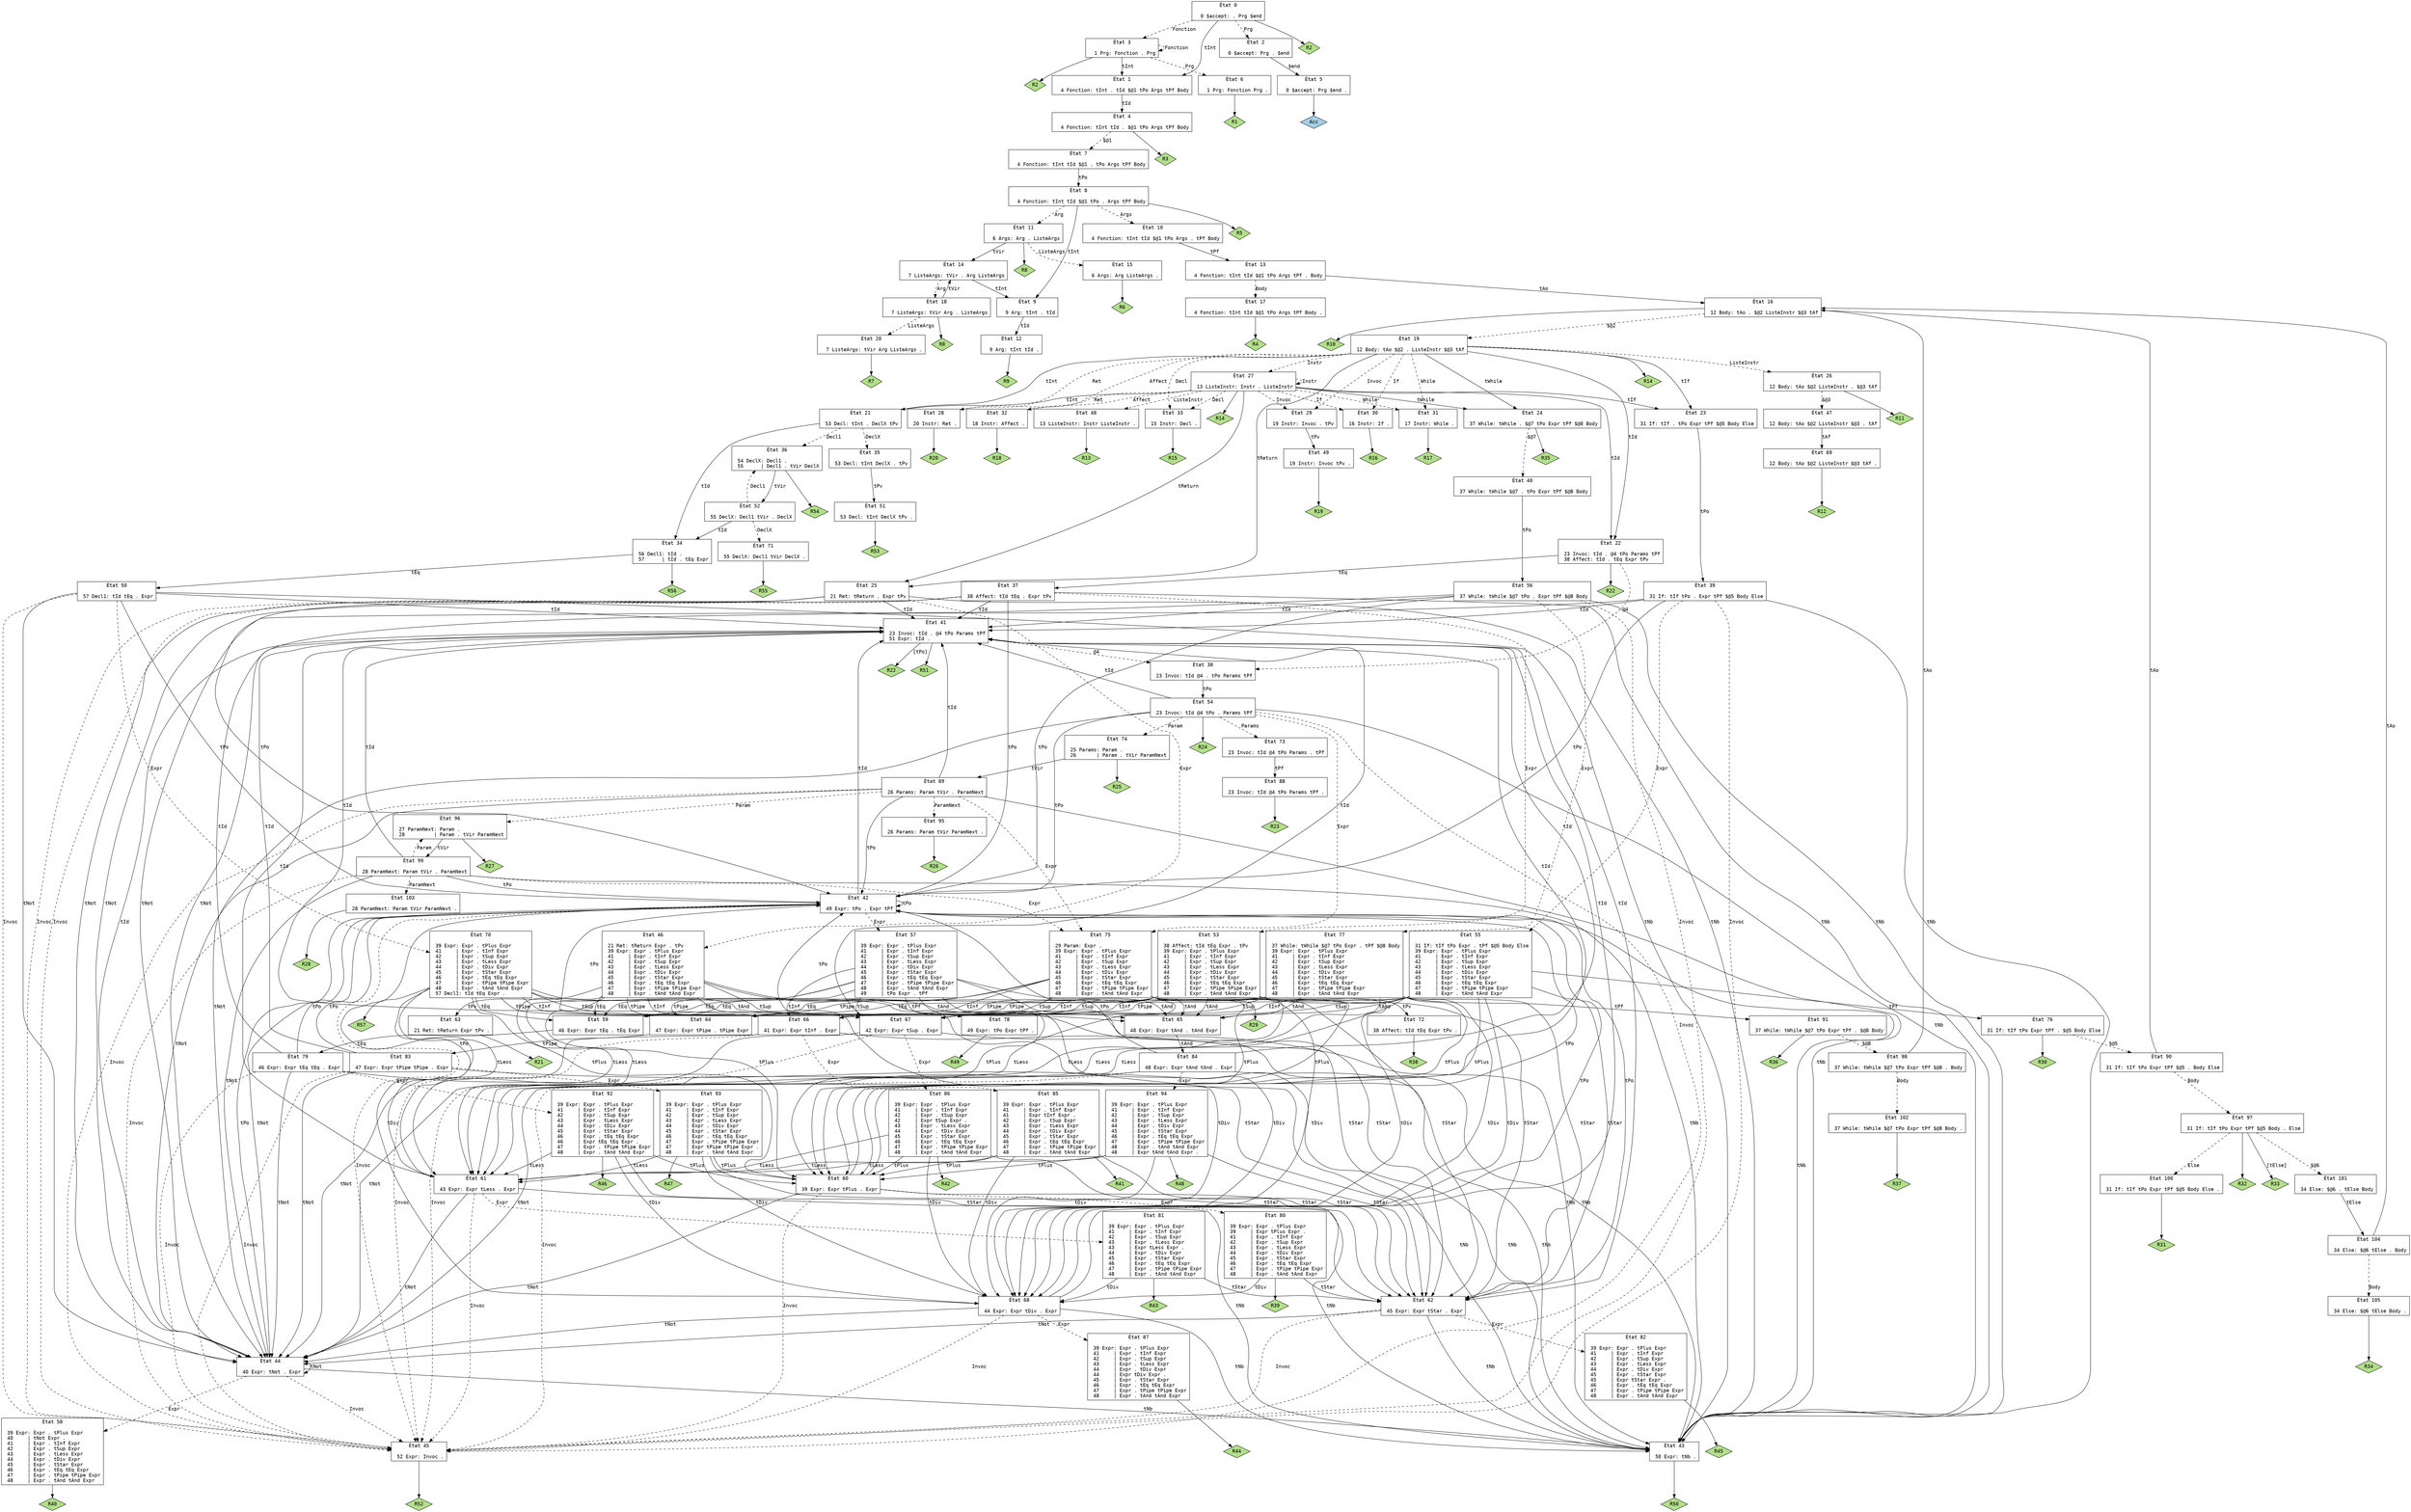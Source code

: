 // Produit par GNU Bison 3.0.4.
// Rapporter les bugs à <bug-bison@gnu.org>.
// Page d'accueil: <http://www.gnu.org/software/bison/>.

digraph "syntaxe.y"
{
  node [fontname = courier, shape = box, colorscheme = paired6]
  edge [fontname = courier]

  0 [label="État 0\n\l  0 $accept: . Prg $end\l"]
  0 -> 1 [style=solid label="tInt"]
  0 -> 2 [style=dashed label="Prg"]
  0 -> 3 [style=dashed label="Fonction"]
  0 -> "0R2" [style=solid]
 "0R2" [label="R2", fillcolor=3, shape=diamond, style=filled]
  1 [label="État 1\n\l  4 Fonction: tInt . tId $@1 tPo Args tPf Body\l"]
  1 -> 4 [style=solid label="tId"]
  2 [label="État 2\n\l  0 $accept: Prg . $end\l"]
  2 -> 5 [style=solid label="$end"]
  3 [label="État 3\n\l  1 Prg: Fonction . Prg\l"]
  3 -> 1 [style=solid label="tInt"]
  3 -> 6 [style=dashed label="Prg"]
  3 -> 3 [style=dashed label="Fonction"]
  3 -> "3R2" [style=solid]
 "3R2" [label="R2", fillcolor=3, shape=diamond, style=filled]
  4 [label="État 4\n\l  4 Fonction: tInt tId . $@1 tPo Args tPf Body\l"]
  4 -> 7 [style=dashed label="$@1"]
  4 -> "4R3" [style=solid]
 "4R3" [label="R3", fillcolor=3, shape=diamond, style=filled]
  5 [label="État 5\n\l  0 $accept: Prg $end .\l"]
  5 -> "5R0" [style=solid]
 "5R0" [label="Acc", fillcolor=1, shape=diamond, style=filled]
  6 [label="État 6\n\l  1 Prg: Fonction Prg .\l"]
  6 -> "6R1" [style=solid]
 "6R1" [label="R1", fillcolor=3, shape=diamond, style=filled]
  7 [label="État 7\n\l  4 Fonction: tInt tId $@1 . tPo Args tPf Body\l"]
  7 -> 8 [style=solid label="tPo"]
  8 [label="État 8\n\l  4 Fonction: tInt tId $@1 tPo . Args tPf Body\l"]
  8 -> 9 [style=solid label="tInt"]
  8 -> 10 [style=dashed label="Args"]
  8 -> 11 [style=dashed label="Arg"]
  8 -> "8R5" [style=solid]
 "8R5" [label="R5", fillcolor=3, shape=diamond, style=filled]
  9 [label="État 9\n\l  9 Arg: tInt . tId\l"]
  9 -> 12 [style=solid label="tId"]
  10 [label="État 10\n\l  4 Fonction: tInt tId $@1 tPo Args . tPf Body\l"]
  10 -> 13 [style=solid label="tPf"]
  11 [label="État 11\n\l  6 Args: Arg . ListeArgs\l"]
  11 -> 14 [style=solid label="tVir"]
  11 -> 15 [style=dashed label="ListeArgs"]
  11 -> "11R8" [style=solid]
 "11R8" [label="R8", fillcolor=3, shape=diamond, style=filled]
  12 [label="État 12\n\l  9 Arg: tInt tId .\l"]
  12 -> "12R9" [style=solid]
 "12R9" [label="R9", fillcolor=3, shape=diamond, style=filled]
  13 [label="État 13\n\l  4 Fonction: tInt tId $@1 tPo Args tPf . Body\l"]
  13 -> 16 [style=solid label="tAo"]
  13 -> 17 [style=dashed label="Body"]
  14 [label="État 14\n\l  7 ListeArgs: tVir . Arg ListeArgs\l"]
  14 -> 9 [style=solid label="tInt"]
  14 -> 18 [style=dashed label="Arg"]
  15 [label="État 15\n\l  6 Args: Arg ListeArgs .\l"]
  15 -> "15R6" [style=solid]
 "15R6" [label="R6", fillcolor=3, shape=diamond, style=filled]
  16 [label="État 16\n\l 12 Body: tAo . $@2 ListeInstr $@3 tAf\l"]
  16 -> 19 [style=dashed label="$@2"]
  16 -> "16R10" [style=solid]
 "16R10" [label="R10", fillcolor=3, shape=diamond, style=filled]
  17 [label="État 17\n\l  4 Fonction: tInt tId $@1 tPo Args tPf Body .\l"]
  17 -> "17R4" [style=solid]
 "17R4" [label="R4", fillcolor=3, shape=diamond, style=filled]
  18 [label="État 18\n\l  7 ListeArgs: tVir Arg . ListeArgs\l"]
  18 -> 14 [style=solid label="tVir"]
  18 -> 20 [style=dashed label="ListeArgs"]
  18 -> "18R8" [style=solid]
 "18R8" [label="R8", fillcolor=3, shape=diamond, style=filled]
  19 [label="État 19\n\l 12 Body: tAo $@2 . ListeInstr $@3 tAf\l"]
  19 -> 21 [style=solid label="tInt"]
  19 -> 22 [style=solid label="tId"]
  19 -> 23 [style=solid label="tIf"]
  19 -> 24 [style=solid label="tWhile"]
  19 -> 25 [style=solid label="tReturn"]
  19 -> 26 [style=dashed label="ListeInstr"]
  19 -> 27 [style=dashed label="Instr"]
  19 -> 28 [style=dashed label="Ret"]
  19 -> 29 [style=dashed label="Invoc"]
  19 -> 30 [style=dashed label="If"]
  19 -> 31 [style=dashed label="While"]
  19 -> 32 [style=dashed label="Affect"]
  19 -> 33 [style=dashed label="Decl"]
  19 -> "19R14" [style=solid]
 "19R14" [label="R14", fillcolor=3, shape=diamond, style=filled]
  20 [label="État 20\n\l  7 ListeArgs: tVir Arg ListeArgs .\l"]
  20 -> "20R7" [style=solid]
 "20R7" [label="R7", fillcolor=3, shape=diamond, style=filled]
  21 [label="État 21\n\l 53 Decl: tInt . DeclX tPv\l"]
  21 -> 34 [style=solid label="tId"]
  21 -> 35 [style=dashed label="DeclX"]
  21 -> 36 [style=dashed label="Decl1"]
  22 [label="État 22\n\l 23 Invoc: tId . @4 tPo Params tPf\l 38 Affect: tId . tEq Expr tPv\l"]
  22 -> 37 [style=solid label="tEq"]
  22 -> 38 [style=dashed label="@4"]
  22 -> "22R22" [style=solid]
 "22R22" [label="R22", fillcolor=3, shape=diamond, style=filled]
  23 [label="État 23\n\l 31 If: tIf . tPo Expr tPf $@5 Body Else\l"]
  23 -> 39 [style=solid label="tPo"]
  24 [label="État 24\n\l 37 While: tWhile . $@7 tPo Expr tPf $@8 Body\l"]
  24 -> 40 [style=dashed label="$@7"]
  24 -> "24R35" [style=solid]
 "24R35" [label="R35", fillcolor=3, shape=diamond, style=filled]
  25 [label="État 25\n\l 21 Ret: tReturn . Expr tPv\l"]
  25 -> 41 [style=solid label="tId"]
  25 -> 42 [style=solid label="tPo"]
  25 -> 43 [style=solid label="tNb"]
  25 -> 44 [style=solid label="tNot"]
  25 -> 45 [style=dashed label="Invoc"]
  25 -> 46 [style=dashed label="Expr"]
  26 [label="État 26\n\l 12 Body: tAo $@2 ListeInstr . $@3 tAf\l"]
  26 -> 47 [style=dashed label="$@3"]
  26 -> "26R11" [style=solid]
 "26R11" [label="R11", fillcolor=3, shape=diamond, style=filled]
  27 [label="État 27\n\l 13 ListeInstr: Instr . ListeInstr\l"]
  27 -> 21 [style=solid label="tInt"]
  27 -> 22 [style=solid label="tId"]
  27 -> 23 [style=solid label="tIf"]
  27 -> 24 [style=solid label="tWhile"]
  27 -> 25 [style=solid label="tReturn"]
  27 -> 48 [style=dashed label="ListeInstr"]
  27 -> 27 [style=dashed label="Instr"]
  27 -> 28 [style=dashed label="Ret"]
  27 -> 29 [style=dashed label="Invoc"]
  27 -> 30 [style=dashed label="If"]
  27 -> 31 [style=dashed label="While"]
  27 -> 32 [style=dashed label="Affect"]
  27 -> 33 [style=dashed label="Decl"]
  27 -> "27R14" [style=solid]
 "27R14" [label="R14", fillcolor=3, shape=diamond, style=filled]
  28 [label="État 28\n\l 20 Instr: Ret .\l"]
  28 -> "28R20" [style=solid]
 "28R20" [label="R20", fillcolor=3, shape=diamond, style=filled]
  29 [label="État 29\n\l 19 Instr: Invoc . tPv\l"]
  29 -> 49 [style=solid label="tPv"]
  30 [label="État 30\n\l 16 Instr: If .\l"]
  30 -> "30R16" [style=solid]
 "30R16" [label="R16", fillcolor=3, shape=diamond, style=filled]
  31 [label="État 31\n\l 17 Instr: While .\l"]
  31 -> "31R17" [style=solid]
 "31R17" [label="R17", fillcolor=3, shape=diamond, style=filled]
  32 [label="État 32\n\l 18 Instr: Affect .\l"]
  32 -> "32R18" [style=solid]
 "32R18" [label="R18", fillcolor=3, shape=diamond, style=filled]
  33 [label="État 33\n\l 15 Instr: Decl .\l"]
  33 -> "33R15" [style=solid]
 "33R15" [label="R15", fillcolor=3, shape=diamond, style=filled]
  34 [label="État 34\n\l 56 Decl1: tId .\l 57      | tId . tEq Expr\l"]
  34 -> 50 [style=solid label="tEq"]
  34 -> "34R56" [style=solid]
 "34R56" [label="R56", fillcolor=3, shape=diamond, style=filled]
  35 [label="État 35\n\l 53 Decl: tInt DeclX . tPv\l"]
  35 -> 51 [style=solid label="tPv"]
  36 [label="État 36\n\l 54 DeclX: Decl1 .\l 55      | Decl1 . tVir DeclX\l"]
  36 -> 52 [style=solid label="tVir"]
  36 -> "36R54" [style=solid]
 "36R54" [label="R54", fillcolor=3, shape=diamond, style=filled]
  37 [label="État 37\n\l 38 Affect: tId tEq . Expr tPv\l"]
  37 -> 41 [style=solid label="tId"]
  37 -> 42 [style=solid label="tPo"]
  37 -> 43 [style=solid label="tNb"]
  37 -> 44 [style=solid label="tNot"]
  37 -> 45 [style=dashed label="Invoc"]
  37 -> 53 [style=dashed label="Expr"]
  38 [label="État 38\n\l 23 Invoc: tId @4 . tPo Params tPf\l"]
  38 -> 54 [style=solid label="tPo"]
  39 [label="État 39\n\l 31 If: tIf tPo . Expr tPf $@5 Body Else\l"]
  39 -> 41 [style=solid label="tId"]
  39 -> 42 [style=solid label="tPo"]
  39 -> 43 [style=solid label="tNb"]
  39 -> 44 [style=solid label="tNot"]
  39 -> 45 [style=dashed label="Invoc"]
  39 -> 55 [style=dashed label="Expr"]
  40 [label="État 40\n\l 37 While: tWhile $@7 . tPo Expr tPf $@8 Body\l"]
  40 -> 56 [style=solid label="tPo"]
  41 [label="État 41\n\l 23 Invoc: tId . @4 tPo Params tPf\l 51 Expr: tId .\l"]
  41 -> 38 [style=dashed label="@4"]
  41 -> "41R22" [label="[tPo]", style=solid]
 "41R22" [label="R22", fillcolor=3, shape=diamond, style=filled]
  41 -> "41R51" [style=solid]
 "41R51" [label="R51", fillcolor=3, shape=diamond, style=filled]
  42 [label="État 42\n\l 49 Expr: tPo . Expr tPf\l"]
  42 -> 41 [style=solid label="tId"]
  42 -> 42 [style=solid label="tPo"]
  42 -> 43 [style=solid label="tNb"]
  42 -> 44 [style=solid label="tNot"]
  42 -> 45 [style=dashed label="Invoc"]
  42 -> 57 [style=dashed label="Expr"]
  43 [label="État 43\n\l 50 Expr: tNb .\l"]
  43 -> "43R50" [style=solid]
 "43R50" [label="R50", fillcolor=3, shape=diamond, style=filled]
  44 [label="État 44\n\l 40 Expr: tNot . Expr\l"]
  44 -> 41 [style=solid label="tId"]
  44 -> 42 [style=solid label="tPo"]
  44 -> 43 [style=solid label="tNb"]
  44 -> 44 [style=solid label="tNot"]
  44 -> 45 [style=dashed label="Invoc"]
  44 -> 58 [style=dashed label="Expr"]
  45 [label="État 45\n\l 52 Expr: Invoc .\l"]
  45 -> "45R52" [style=solid]
 "45R52" [label="R52", fillcolor=3, shape=diamond, style=filled]
  46 [label="État 46\n\l 21 Ret: tReturn Expr . tPv\l 39 Expr: Expr . tPlus Expr\l 41     | Expr . tInf Expr\l 42     | Expr . tSup Expr\l 43     | Expr . tLess Expr\l 44     | Expr . tDiv Expr\l 45     | Expr . tStar Expr\l 46     | Expr . tEq tEq Expr\l 47     | Expr . tPipe tPipe Expr\l 48     | Expr . tAnd tAnd Expr\l"]
  46 -> 59 [style=solid label="tEq"]
  46 -> 60 [style=solid label="tPlus"]
  46 -> 61 [style=solid label="tLess"]
  46 -> 62 [style=solid label="tStar"]
  46 -> 63 [style=solid label="tPv"]
  46 -> 64 [style=solid label="tPipe"]
  46 -> 65 [style=solid label="tAnd"]
  46 -> 66 [style=solid label="tInf"]
  46 -> 67 [style=solid label="tSup"]
  46 -> 68 [style=solid label="tDiv"]
  47 [label="État 47\n\l 12 Body: tAo $@2 ListeInstr $@3 . tAf\l"]
  47 -> 69 [style=solid label="tAf"]
  48 [label="État 48\n\l 13 ListeInstr: Instr ListeInstr .\l"]
  48 -> "48R13" [style=solid]
 "48R13" [label="R13", fillcolor=3, shape=diamond, style=filled]
  49 [label="État 49\n\l 19 Instr: Invoc tPv .\l"]
  49 -> "49R19" [style=solid]
 "49R19" [label="R19", fillcolor=3, shape=diamond, style=filled]
  50 [label="État 50\n\l 57 Decl1: tId tEq . Expr\l"]
  50 -> 41 [style=solid label="tId"]
  50 -> 42 [style=solid label="tPo"]
  50 -> 43 [style=solid label="tNb"]
  50 -> 44 [style=solid label="tNot"]
  50 -> 45 [style=dashed label="Invoc"]
  50 -> 70 [style=dashed label="Expr"]
  51 [label="État 51\n\l 53 Decl: tInt DeclX tPv .\l"]
  51 -> "51R53" [style=solid]
 "51R53" [label="R53", fillcolor=3, shape=diamond, style=filled]
  52 [label="État 52\n\l 55 DeclX: Decl1 tVir . DeclX\l"]
  52 -> 34 [style=solid label="tId"]
  52 -> 71 [style=dashed label="DeclX"]
  52 -> 36 [style=dashed label="Decl1"]
  53 [label="État 53\n\l 38 Affect: tId tEq Expr . tPv\l 39 Expr: Expr . tPlus Expr\l 41     | Expr . tInf Expr\l 42     | Expr . tSup Expr\l 43     | Expr . tLess Expr\l 44     | Expr . tDiv Expr\l 45     | Expr . tStar Expr\l 46     | Expr . tEq tEq Expr\l 47     | Expr . tPipe tPipe Expr\l 48     | Expr . tAnd tAnd Expr\l"]
  53 -> 59 [style=solid label="tEq"]
  53 -> 60 [style=solid label="tPlus"]
  53 -> 61 [style=solid label="tLess"]
  53 -> 62 [style=solid label="tStar"]
  53 -> 72 [style=solid label="tPv"]
  53 -> 64 [style=solid label="tPipe"]
  53 -> 65 [style=solid label="tAnd"]
  53 -> 66 [style=solid label="tInf"]
  53 -> 67 [style=solid label="tSup"]
  53 -> 68 [style=solid label="tDiv"]
  54 [label="État 54\n\l 23 Invoc: tId @4 tPo . Params tPf\l"]
  54 -> 41 [style=solid label="tId"]
  54 -> 42 [style=solid label="tPo"]
  54 -> 43 [style=solid label="tNb"]
  54 -> 44 [style=solid label="tNot"]
  54 -> 45 [style=dashed label="Invoc"]
  54 -> 73 [style=dashed label="Params"]
  54 -> 74 [style=dashed label="Param"]
  54 -> 75 [style=dashed label="Expr"]
  54 -> "54R24" [style=solid]
 "54R24" [label="R24", fillcolor=3, shape=diamond, style=filled]
  55 [label="État 55\n\l 31 If: tIf tPo Expr . tPf $@5 Body Else\l 39 Expr: Expr . tPlus Expr\l 41     | Expr . tInf Expr\l 42     | Expr . tSup Expr\l 43     | Expr . tLess Expr\l 44     | Expr . tDiv Expr\l 45     | Expr . tStar Expr\l 46     | Expr . tEq tEq Expr\l 47     | Expr . tPipe tPipe Expr\l 48     | Expr . tAnd tAnd Expr\l"]
  55 -> 76 [style=solid label="tPf"]
  55 -> 59 [style=solid label="tEq"]
  55 -> 60 [style=solid label="tPlus"]
  55 -> 61 [style=solid label="tLess"]
  55 -> 62 [style=solid label="tStar"]
  55 -> 64 [style=solid label="tPipe"]
  55 -> 65 [style=solid label="tAnd"]
  55 -> 66 [style=solid label="tInf"]
  55 -> 67 [style=solid label="tSup"]
  55 -> 68 [style=solid label="tDiv"]
  56 [label="État 56\n\l 37 While: tWhile $@7 tPo . Expr tPf $@8 Body\l"]
  56 -> 41 [style=solid label="tId"]
  56 -> 42 [style=solid label="tPo"]
  56 -> 43 [style=solid label="tNb"]
  56 -> 44 [style=solid label="tNot"]
  56 -> 45 [style=dashed label="Invoc"]
  56 -> 77 [style=dashed label="Expr"]
  57 [label="État 57\n\l 39 Expr: Expr . tPlus Expr\l 41     | Expr . tInf Expr\l 42     | Expr . tSup Expr\l 43     | Expr . tLess Expr\l 44     | Expr . tDiv Expr\l 45     | Expr . tStar Expr\l 46     | Expr . tEq tEq Expr\l 47     | Expr . tPipe tPipe Expr\l 48     | Expr . tAnd tAnd Expr\l 49     | tPo Expr . tPf\l"]
  57 -> 78 [style=solid label="tPf"]
  57 -> 59 [style=solid label="tEq"]
  57 -> 60 [style=solid label="tPlus"]
  57 -> 61 [style=solid label="tLess"]
  57 -> 62 [style=solid label="tStar"]
  57 -> 64 [style=solid label="tPipe"]
  57 -> 65 [style=solid label="tAnd"]
  57 -> 66 [style=solid label="tInf"]
  57 -> 67 [style=solid label="tSup"]
  57 -> 68 [style=solid label="tDiv"]
  58 [label="État 58\n\l 39 Expr: Expr . tPlus Expr\l 40     | tNot Expr .\l 41     | Expr . tInf Expr\l 42     | Expr . tSup Expr\l 43     | Expr . tLess Expr\l 44     | Expr . tDiv Expr\l 45     | Expr . tStar Expr\l 46     | Expr . tEq tEq Expr\l 47     | Expr . tPipe tPipe Expr\l 48     | Expr . tAnd tAnd Expr\l"]
  58 -> "58R40" [style=solid]
 "58R40" [label="R40", fillcolor=3, shape=diamond, style=filled]
  59 [label="État 59\n\l 46 Expr: Expr tEq . tEq Expr\l"]
  59 -> 79 [style=solid label="tEq"]
  60 [label="État 60\n\l 39 Expr: Expr tPlus . Expr\l"]
  60 -> 41 [style=solid label="tId"]
  60 -> 42 [style=solid label="tPo"]
  60 -> 43 [style=solid label="tNb"]
  60 -> 44 [style=solid label="tNot"]
  60 -> 45 [style=dashed label="Invoc"]
  60 -> 80 [style=dashed label="Expr"]
  61 [label="État 61\n\l 43 Expr: Expr tLess . Expr\l"]
  61 -> 41 [style=solid label="tId"]
  61 -> 42 [style=solid label="tPo"]
  61 -> 43 [style=solid label="tNb"]
  61 -> 44 [style=solid label="tNot"]
  61 -> 45 [style=dashed label="Invoc"]
  61 -> 81 [style=dashed label="Expr"]
  62 [label="État 62\n\l 45 Expr: Expr tStar . Expr\l"]
  62 -> 41 [style=solid label="tId"]
  62 -> 42 [style=solid label="tPo"]
  62 -> 43 [style=solid label="tNb"]
  62 -> 44 [style=solid label="tNot"]
  62 -> 45 [style=dashed label="Invoc"]
  62 -> 82 [style=dashed label="Expr"]
  63 [label="État 63\n\l 21 Ret: tReturn Expr tPv .\l"]
  63 -> "63R21" [style=solid]
 "63R21" [label="R21", fillcolor=3, shape=diamond, style=filled]
  64 [label="État 64\n\l 47 Expr: Expr tPipe . tPipe Expr\l"]
  64 -> 83 [style=solid label="tPipe"]
  65 [label="État 65\n\l 48 Expr: Expr tAnd . tAnd Expr\l"]
  65 -> 84 [style=solid label="tAnd"]
  66 [label="État 66\n\l 41 Expr: Expr tInf . Expr\l"]
  66 -> 41 [style=solid label="tId"]
  66 -> 42 [style=solid label="tPo"]
  66 -> 43 [style=solid label="tNb"]
  66 -> 44 [style=solid label="tNot"]
  66 -> 45 [style=dashed label="Invoc"]
  66 -> 85 [style=dashed label="Expr"]
  67 [label="État 67\n\l 42 Expr: Expr tSup . Expr\l"]
  67 -> 41 [style=solid label="tId"]
  67 -> 42 [style=solid label="tPo"]
  67 -> 43 [style=solid label="tNb"]
  67 -> 44 [style=solid label="tNot"]
  67 -> 45 [style=dashed label="Invoc"]
  67 -> 86 [style=dashed label="Expr"]
  68 [label="État 68\n\l 44 Expr: Expr tDiv . Expr\l"]
  68 -> 41 [style=solid label="tId"]
  68 -> 42 [style=solid label="tPo"]
  68 -> 43 [style=solid label="tNb"]
  68 -> 44 [style=solid label="tNot"]
  68 -> 45 [style=dashed label="Invoc"]
  68 -> 87 [style=dashed label="Expr"]
  69 [label="État 69\n\l 12 Body: tAo $@2 ListeInstr $@3 tAf .\l"]
  69 -> "69R12" [style=solid]
 "69R12" [label="R12", fillcolor=3, shape=diamond, style=filled]
  70 [label="État 70\n\l 39 Expr: Expr . tPlus Expr\l 41     | Expr . tInf Expr\l 42     | Expr . tSup Expr\l 43     | Expr . tLess Expr\l 44     | Expr . tDiv Expr\l 45     | Expr . tStar Expr\l 46     | Expr . tEq tEq Expr\l 47     | Expr . tPipe tPipe Expr\l 48     | Expr . tAnd tAnd Expr\l 57 Decl1: tId tEq Expr .\l"]
  70 -> 59 [style=solid label="tEq"]
  70 -> 60 [style=solid label="tPlus"]
  70 -> 61 [style=solid label="tLess"]
  70 -> 62 [style=solid label="tStar"]
  70 -> 64 [style=solid label="tPipe"]
  70 -> 65 [style=solid label="tAnd"]
  70 -> 66 [style=solid label="tInf"]
  70 -> 67 [style=solid label="tSup"]
  70 -> 68 [style=solid label="tDiv"]
  70 -> "70R57" [style=solid]
 "70R57" [label="R57", fillcolor=3, shape=diamond, style=filled]
  71 [label="État 71\n\l 55 DeclX: Decl1 tVir DeclX .\l"]
  71 -> "71R55" [style=solid]
 "71R55" [label="R55", fillcolor=3, shape=diamond, style=filled]
  72 [label="État 72\n\l 38 Affect: tId tEq Expr tPv .\l"]
  72 -> "72R38" [style=solid]
 "72R38" [label="R38", fillcolor=3, shape=diamond, style=filled]
  73 [label="État 73\n\l 23 Invoc: tId @4 tPo Params . tPf\l"]
  73 -> 88 [style=solid label="tPf"]
  74 [label="État 74\n\l 25 Params: Param .\l 26       | Param . tVir ParamNext\l"]
  74 -> 89 [style=solid label="tVir"]
  74 -> "74R25" [style=solid]
 "74R25" [label="R25", fillcolor=3, shape=diamond, style=filled]
  75 [label="État 75\n\l 29 Param: Expr .\l 39 Expr: Expr . tPlus Expr\l 41     | Expr . tInf Expr\l 42     | Expr . tSup Expr\l 43     | Expr . tLess Expr\l 44     | Expr . tDiv Expr\l 45     | Expr . tStar Expr\l 46     | Expr . tEq tEq Expr\l 47     | Expr . tPipe tPipe Expr\l 48     | Expr . tAnd tAnd Expr\l"]
  75 -> 59 [style=solid label="tEq"]
  75 -> 60 [style=solid label="tPlus"]
  75 -> 61 [style=solid label="tLess"]
  75 -> 62 [style=solid label="tStar"]
  75 -> 64 [style=solid label="tPipe"]
  75 -> 65 [style=solid label="tAnd"]
  75 -> 66 [style=solid label="tInf"]
  75 -> 67 [style=solid label="tSup"]
  75 -> 68 [style=solid label="tDiv"]
  75 -> "75R29" [style=solid]
 "75R29" [label="R29", fillcolor=3, shape=diamond, style=filled]
  76 [label="État 76\n\l 31 If: tIf tPo Expr tPf . $@5 Body Else\l"]
  76 -> 90 [style=dashed label="$@5"]
  76 -> "76R30" [style=solid]
 "76R30" [label="R30", fillcolor=3, shape=diamond, style=filled]
  77 [label="État 77\n\l 37 While: tWhile $@7 tPo Expr . tPf $@8 Body\l 39 Expr: Expr . tPlus Expr\l 41     | Expr . tInf Expr\l 42     | Expr . tSup Expr\l 43     | Expr . tLess Expr\l 44     | Expr . tDiv Expr\l 45     | Expr . tStar Expr\l 46     | Expr . tEq tEq Expr\l 47     | Expr . tPipe tPipe Expr\l 48     | Expr . tAnd tAnd Expr\l"]
  77 -> 91 [style=solid label="tPf"]
  77 -> 59 [style=solid label="tEq"]
  77 -> 60 [style=solid label="tPlus"]
  77 -> 61 [style=solid label="tLess"]
  77 -> 62 [style=solid label="tStar"]
  77 -> 64 [style=solid label="tPipe"]
  77 -> 65 [style=solid label="tAnd"]
  77 -> 66 [style=solid label="tInf"]
  77 -> 67 [style=solid label="tSup"]
  77 -> 68 [style=solid label="tDiv"]
  78 [label="État 78\n\l 49 Expr: tPo Expr tPf .\l"]
  78 -> "78R49" [style=solid]
 "78R49" [label="R49", fillcolor=3, shape=diamond, style=filled]
  79 [label="État 79\n\l 46 Expr: Expr tEq tEq . Expr\l"]
  79 -> 41 [style=solid label="tId"]
  79 -> 42 [style=solid label="tPo"]
  79 -> 43 [style=solid label="tNb"]
  79 -> 44 [style=solid label="tNot"]
  79 -> 45 [style=dashed label="Invoc"]
  79 -> 92 [style=dashed label="Expr"]
  80 [label="État 80\n\l 39 Expr: Expr . tPlus Expr\l 39     | Expr tPlus Expr .\l 41     | Expr . tInf Expr\l 42     | Expr . tSup Expr\l 43     | Expr . tLess Expr\l 44     | Expr . tDiv Expr\l 45     | Expr . tStar Expr\l 46     | Expr . tEq tEq Expr\l 47     | Expr . tPipe tPipe Expr\l 48     | Expr . tAnd tAnd Expr\l"]
  80 -> 62 [style=solid label="tStar"]
  80 -> 68 [style=solid label="tDiv"]
  80 -> "80R39" [style=solid]
 "80R39" [label="R39", fillcolor=3, shape=diamond, style=filled]
  81 [label="État 81\n\l 39 Expr: Expr . tPlus Expr\l 41     | Expr . tInf Expr\l 42     | Expr . tSup Expr\l 43     | Expr . tLess Expr\l 43     | Expr tLess Expr .\l 44     | Expr . tDiv Expr\l 45     | Expr . tStar Expr\l 46     | Expr . tEq tEq Expr\l 47     | Expr . tPipe tPipe Expr\l 48     | Expr . tAnd tAnd Expr\l"]
  81 -> 62 [style=solid label="tStar"]
  81 -> 68 [style=solid label="tDiv"]
  81 -> "81R43" [style=solid]
 "81R43" [label="R43", fillcolor=3, shape=diamond, style=filled]
  82 [label="État 82\n\l 39 Expr: Expr . tPlus Expr\l 41     | Expr . tInf Expr\l 42     | Expr . tSup Expr\l 43     | Expr . tLess Expr\l 44     | Expr . tDiv Expr\l 45     | Expr . tStar Expr\l 45     | Expr tStar Expr .\l 46     | Expr . tEq tEq Expr\l 47     | Expr . tPipe tPipe Expr\l 48     | Expr . tAnd tAnd Expr\l"]
  82 -> "82R45" [style=solid]
 "82R45" [label="R45", fillcolor=3, shape=diamond, style=filled]
  83 [label="État 83\n\l 47 Expr: Expr tPipe tPipe . Expr\l"]
  83 -> 41 [style=solid label="tId"]
  83 -> 42 [style=solid label="tPo"]
  83 -> 43 [style=solid label="tNb"]
  83 -> 44 [style=solid label="tNot"]
  83 -> 45 [style=dashed label="Invoc"]
  83 -> 93 [style=dashed label="Expr"]
  84 [label="État 84\n\l 48 Expr: Expr tAnd tAnd . Expr\l"]
  84 -> 41 [style=solid label="tId"]
  84 -> 42 [style=solid label="tPo"]
  84 -> 43 [style=solid label="tNb"]
  84 -> 44 [style=solid label="tNot"]
  84 -> 45 [style=dashed label="Invoc"]
  84 -> 94 [style=dashed label="Expr"]
  85 [label="État 85\n\l 39 Expr: Expr . tPlus Expr\l 41     | Expr . tInf Expr\l 41     | Expr tInf Expr .\l 42     | Expr . tSup Expr\l 43     | Expr . tLess Expr\l 44     | Expr . tDiv Expr\l 45     | Expr . tStar Expr\l 46     | Expr . tEq tEq Expr\l 47     | Expr . tPipe tPipe Expr\l 48     | Expr . tAnd tAnd Expr\l"]
  85 -> 60 [style=solid label="tPlus"]
  85 -> 61 [style=solid label="tLess"]
  85 -> 62 [style=solid label="tStar"]
  85 -> 68 [style=solid label="tDiv"]
  85 -> "85R41" [style=solid]
 "85R41" [label="R41", fillcolor=3, shape=diamond, style=filled]
  86 [label="État 86\n\l 39 Expr: Expr . tPlus Expr\l 41     | Expr . tInf Expr\l 42     | Expr . tSup Expr\l 42     | Expr tSup Expr .\l 43     | Expr . tLess Expr\l 44     | Expr . tDiv Expr\l 45     | Expr . tStar Expr\l 46     | Expr . tEq tEq Expr\l 47     | Expr . tPipe tPipe Expr\l 48     | Expr . tAnd tAnd Expr\l"]
  86 -> 60 [style=solid label="tPlus"]
  86 -> 61 [style=solid label="tLess"]
  86 -> 62 [style=solid label="tStar"]
  86 -> 68 [style=solid label="tDiv"]
  86 -> "86R42" [style=solid]
 "86R42" [label="R42", fillcolor=3, shape=diamond, style=filled]
  87 [label="État 87\n\l 39 Expr: Expr . tPlus Expr\l 41     | Expr . tInf Expr\l 42     | Expr . tSup Expr\l 43     | Expr . tLess Expr\l 44     | Expr . tDiv Expr\l 44     | Expr tDiv Expr .\l 45     | Expr . tStar Expr\l 46     | Expr . tEq tEq Expr\l 47     | Expr . tPipe tPipe Expr\l 48     | Expr . tAnd tAnd Expr\l"]
  87 -> "87R44" [style=solid]
 "87R44" [label="R44", fillcolor=3, shape=diamond, style=filled]
  88 [label="État 88\n\l 23 Invoc: tId @4 tPo Params tPf .\l"]
  88 -> "88R23" [style=solid]
 "88R23" [label="R23", fillcolor=3, shape=diamond, style=filled]
  89 [label="État 89\n\l 26 Params: Param tVir . ParamNext\l"]
  89 -> 41 [style=solid label="tId"]
  89 -> 42 [style=solid label="tPo"]
  89 -> 43 [style=solid label="tNb"]
  89 -> 44 [style=solid label="tNot"]
  89 -> 45 [style=dashed label="Invoc"]
  89 -> 95 [style=dashed label="ParamNext"]
  89 -> 96 [style=dashed label="Param"]
  89 -> 75 [style=dashed label="Expr"]
  90 [label="État 90\n\l 31 If: tIf tPo Expr tPf $@5 . Body Else\l"]
  90 -> 16 [style=solid label="tAo"]
  90 -> 97 [style=dashed label="Body"]
  91 [label="État 91\n\l 37 While: tWhile $@7 tPo Expr tPf . $@8 Body\l"]
  91 -> 98 [style=dashed label="$@8"]
  91 -> "91R36" [style=solid]
 "91R36" [label="R36", fillcolor=3, shape=diamond, style=filled]
  92 [label="État 92\n\l 39 Expr: Expr . tPlus Expr\l 41     | Expr . tInf Expr\l 42     | Expr . tSup Expr\l 43     | Expr . tLess Expr\l 44     | Expr . tDiv Expr\l 45     | Expr . tStar Expr\l 46     | Expr . tEq tEq Expr\l 46     | Expr tEq tEq Expr .\l 47     | Expr . tPipe tPipe Expr\l 48     | Expr . tAnd tAnd Expr\l"]
  92 -> 60 [style=solid label="tPlus"]
  92 -> 61 [style=solid label="tLess"]
  92 -> 62 [style=solid label="tStar"]
  92 -> 68 [style=solid label="tDiv"]
  92 -> "92R46" [style=solid]
 "92R46" [label="R46", fillcolor=3, shape=diamond, style=filled]
  93 [label="État 93\n\l 39 Expr: Expr . tPlus Expr\l 41     | Expr . tInf Expr\l 42     | Expr . tSup Expr\l 43     | Expr . tLess Expr\l 44     | Expr . tDiv Expr\l 45     | Expr . tStar Expr\l 46     | Expr . tEq tEq Expr\l 47     | Expr . tPipe tPipe Expr\l 47     | Expr tPipe tPipe Expr .\l 48     | Expr . tAnd tAnd Expr\l"]
  93 -> 60 [style=solid label="tPlus"]
  93 -> 61 [style=solid label="tLess"]
  93 -> 62 [style=solid label="tStar"]
  93 -> 68 [style=solid label="tDiv"]
  93 -> "93R47" [style=solid]
 "93R47" [label="R47", fillcolor=3, shape=diamond, style=filled]
  94 [label="État 94\n\l 39 Expr: Expr . tPlus Expr\l 41     | Expr . tInf Expr\l 42     | Expr . tSup Expr\l 43     | Expr . tLess Expr\l 44     | Expr . tDiv Expr\l 45     | Expr . tStar Expr\l 46     | Expr . tEq tEq Expr\l 47     | Expr . tPipe tPipe Expr\l 48     | Expr . tAnd tAnd Expr\l 48     | Expr tAnd tAnd Expr .\l"]
  94 -> 60 [style=solid label="tPlus"]
  94 -> 61 [style=solid label="tLess"]
  94 -> 62 [style=solid label="tStar"]
  94 -> 68 [style=solid label="tDiv"]
  94 -> "94R48" [style=solid]
 "94R48" [label="R48", fillcolor=3, shape=diamond, style=filled]
  95 [label="État 95\n\l 26 Params: Param tVir ParamNext .\l"]
  95 -> "95R26" [style=solid]
 "95R26" [label="R26", fillcolor=3, shape=diamond, style=filled]
  96 [label="État 96\n\l 27 ParamNext: Param .\l 28          | Param . tVir ParamNext\l"]
  96 -> 99 [style=solid label="tVir"]
  96 -> "96R27" [style=solid]
 "96R27" [label="R27", fillcolor=3, shape=diamond, style=filled]
  97 [label="État 97\n\l 31 If: tIf tPo Expr tPf $@5 Body . Else\l"]
  97 -> 100 [style=dashed label="Else"]
  97 -> 101 [style=dashed label="$@6"]
  97 -> "97R32" [style=solid]
 "97R32" [label="R32", fillcolor=3, shape=diamond, style=filled]
  97 -> "97R33" [label="[tElse]", style=solid]
 "97R33" [label="R33", fillcolor=3, shape=diamond, style=filled]
  98 [label="État 98\n\l 37 While: tWhile $@7 tPo Expr tPf $@8 . Body\l"]
  98 -> 16 [style=solid label="tAo"]
  98 -> 102 [style=dashed label="Body"]
  99 [label="État 99\n\l 28 ParamNext: Param tVir . ParamNext\l"]
  99 -> 41 [style=solid label="tId"]
  99 -> 42 [style=solid label="tPo"]
  99 -> 43 [style=solid label="tNb"]
  99 -> 44 [style=solid label="tNot"]
  99 -> 45 [style=dashed label="Invoc"]
  99 -> 103 [style=dashed label="ParamNext"]
  99 -> 96 [style=dashed label="Param"]
  99 -> 75 [style=dashed label="Expr"]
  100 [label="État 100\n\l 31 If: tIf tPo Expr tPf $@5 Body Else .\l"]
  100 -> "100R31" [style=solid]
 "100R31" [label="R31", fillcolor=3, shape=diamond, style=filled]
  101 [label="État 101\n\l 34 Else: $@6 . tElse Body\l"]
  101 -> 104 [style=solid label="tElse"]
  102 [label="État 102\n\l 37 While: tWhile $@7 tPo Expr tPf $@8 Body .\l"]
  102 -> "102R37" [style=solid]
 "102R37" [label="R37", fillcolor=3, shape=diamond, style=filled]
  103 [label="État 103\n\l 28 ParamNext: Param tVir ParamNext .\l"]
  103 -> "103R28" [style=solid]
 "103R28" [label="R28", fillcolor=3, shape=diamond, style=filled]
  104 [label="État 104\n\l 34 Else: $@6 tElse . Body\l"]
  104 -> 16 [style=solid label="tAo"]
  104 -> 105 [style=dashed label="Body"]
  105 [label="État 105\n\l 34 Else: $@6 tElse Body .\l"]
  105 -> "105R34" [style=solid]
 "105R34" [label="R34", fillcolor=3, shape=diamond, style=filled]
}
